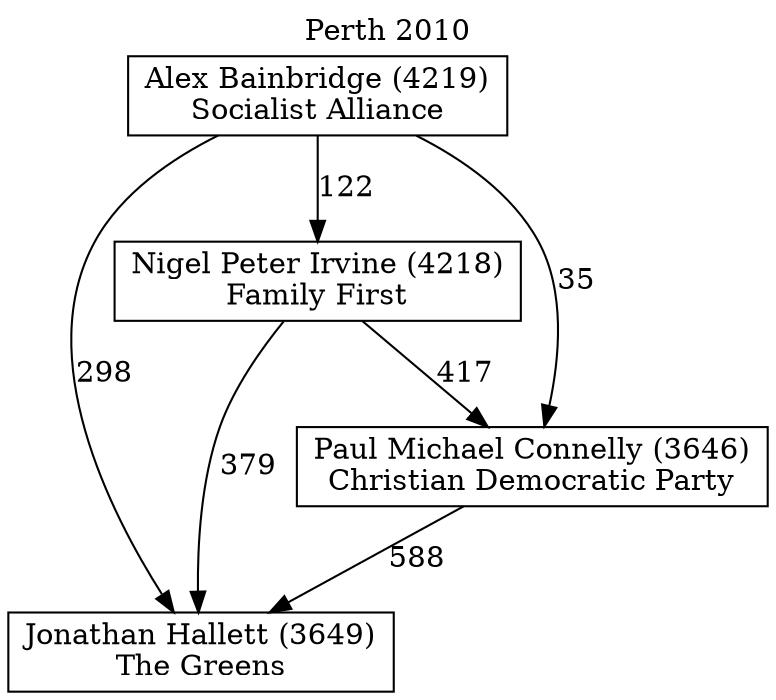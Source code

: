 // House preference flow
digraph "Jonathan Hallett (3649)_Perth_2010" {
	graph [label="Perth 2010" labelloc=t mclimit=10]
	node [shape=box]
	"Alex Bainbridge (4219)" [label="Alex Bainbridge (4219)
Socialist Alliance"]
	"Jonathan Hallett (3649)" [label="Jonathan Hallett (3649)
The Greens"]
	"Nigel Peter Irvine (4218)" [label="Nigel Peter Irvine (4218)
Family First"]
	"Paul Michael Connelly (3646)" [label="Paul Michael Connelly (3646)
Christian Democratic Party"]
	"Alex Bainbridge (4219)" -> "Jonathan Hallett (3649)" [label=298]
	"Alex Bainbridge (4219)" -> "Nigel Peter Irvine (4218)" [label=122]
	"Alex Bainbridge (4219)" -> "Paul Michael Connelly (3646)" [label=35]
	"Nigel Peter Irvine (4218)" -> "Jonathan Hallett (3649)" [label=379]
	"Nigel Peter Irvine (4218)" -> "Paul Michael Connelly (3646)" [label=417]
	"Paul Michael Connelly (3646)" -> "Jonathan Hallett (3649)" [label=588]
}
